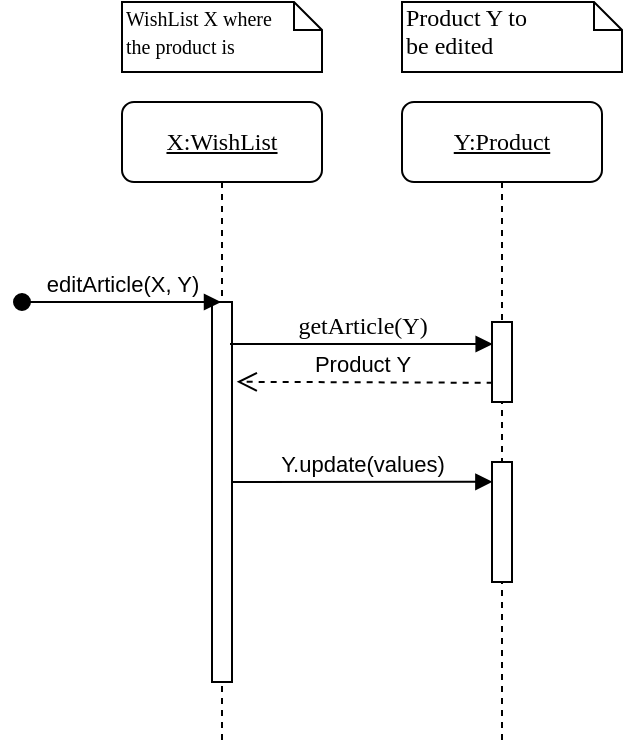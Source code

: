 <mxfile version="13.0.3" type="device"><diagram name="Page-1" id="13e1069c-82ec-6db2-03f1-153e76fe0fe0"><mxGraphModel dx="706" dy="414" grid="1" gridSize="10" guides="1" tooltips="1" connect="1" arrows="1" fold="1" page="1" pageScale="1" pageWidth="1100" pageHeight="850" background="#ffffff" math="0" shadow="0"><root><mxCell id="0"/><mxCell id="1" parent="0"/><mxCell id="7baba1c4bc27f4b0-2" value="&lt;u&gt;Y:Product&lt;/u&gt;" style="shape=umlLifeline;perimeter=lifelinePerimeter;whiteSpace=wrap;html=1;container=1;collapsible=0;recursiveResize=0;outlineConnect=0;rounded=1;shadow=0;comic=0;labelBackgroundColor=none;strokeWidth=1;fontFamily=Verdana;fontSize=12;align=center;" parent="1" vertex="1"><mxGeometry x="240" y="80" width="100" height="320" as="geometry"/></mxCell><mxCell id="7baba1c4bc27f4b0-10" value="" style="html=1;points=[];perimeter=orthogonalPerimeter;rounded=0;shadow=0;comic=0;labelBackgroundColor=none;strokeWidth=1;fontFamily=Verdana;fontSize=12;align=center;" parent="7baba1c4bc27f4b0-2" vertex="1"><mxGeometry x="45" y="110" width="10" height="40" as="geometry"/></mxCell><mxCell id="IqQX11sv8yns9VtW2G1i-1" value="" style="html=1;points=[];perimeter=orthogonalPerimeter;rounded=0;shadow=0;comic=0;labelBackgroundColor=none;strokeWidth=1;fontFamily=Verdana;fontSize=12;align=center;" parent="7baba1c4bc27f4b0-2" vertex="1"><mxGeometry x="45" y="180" width="10" height="60" as="geometry"/></mxCell><mxCell id="7baba1c4bc27f4b0-8" value="&lt;u&gt;X:WishList&lt;/u&gt;" style="shape=umlLifeline;perimeter=lifelinePerimeter;whiteSpace=wrap;html=1;container=1;collapsible=0;recursiveResize=0;outlineConnect=0;rounded=1;shadow=0;comic=0;labelBackgroundColor=none;strokeWidth=1;fontFamily=Verdana;fontSize=12;align=center;" parent="1" vertex="1"><mxGeometry x="100" y="80" width="100" height="320" as="geometry"/></mxCell><mxCell id="7baba1c4bc27f4b0-9" value="" style="html=1;points=[];perimeter=orthogonalPerimeter;rounded=0;shadow=0;comic=0;labelBackgroundColor=none;strokeWidth=1;fontFamily=Verdana;fontSize=12;align=center;" parent="7baba1c4bc27f4b0-8" vertex="1"><mxGeometry x="45" y="100" width="10" height="190" as="geometry"/></mxCell><mxCell id="7baba1c4bc27f4b0-14" value="getArticle(Y)" style="html=1;verticalAlign=bottom;endArrow=block;labelBackgroundColor=none;fontFamily=Verdana;fontSize=12;edgeStyle=elbowEdgeStyle;elbow=vertical;entryX=0.033;entryY=0.274;entryDx=0;entryDy=0;entryPerimeter=0;" parent="1" edge="1" target="7baba1c4bc27f4b0-10"><mxGeometry relative="1" as="geometry"><mxPoint x="154" y="201" as="sourcePoint"/><mxPoint x="280" y="201" as="targetPoint"/><Array as="points"><mxPoint x="260" y="201"/><mxPoint x="320" y="220"/></Array></mxGeometry></mxCell><mxCell id="7baba1c4bc27f4b0-40" value="&lt;span style=&quot;font-size: 10px&quot;&gt;WishList X where&amp;nbsp;&lt;/span&gt;&lt;br style=&quot;font-size: 10px&quot;&gt;&lt;span style=&quot;font-size: 10px&quot;&gt;the product is&amp;nbsp;&lt;/span&gt;" style="shape=note;whiteSpace=wrap;html=1;size=14;verticalAlign=top;align=left;spacingTop=-6;rounded=0;shadow=0;comic=0;labelBackgroundColor=none;strokeWidth=1;fontFamily=Verdana;fontSize=12" parent="1" vertex="1"><mxGeometry x="100" y="30" width="100" height="35" as="geometry"/></mxCell><mxCell id="7baba1c4bc27f4b0-41" value="&lt;span&gt;Product Y to&amp;nbsp;&lt;/span&gt;&lt;br&gt;&lt;span&gt;be edited&lt;/span&gt;" style="shape=note;whiteSpace=wrap;html=1;size=14;verticalAlign=top;align=left;spacingTop=-6;rounded=0;shadow=0;comic=0;labelBackgroundColor=none;strokeWidth=1;fontFamily=Verdana;fontSize=12" parent="1" vertex="1"><mxGeometry x="240" y="30" width="110" height="35" as="geometry"/></mxCell><mxCell id="jfXD4g-AyFmU0GcLR-id-5" value="Y.update(values)" style="html=1;verticalAlign=bottom;endArrow=block;entryX=0.019;entryY=0.165;entryDx=0;entryDy=0;entryPerimeter=0;" parent="1" edge="1" target="IqQX11sv8yns9VtW2G1i-1"><mxGeometry x="-0.002" width="80" relative="1" as="geometry"><mxPoint x="155.0" y="270" as="sourcePoint"/><mxPoint x="280" y="270" as="targetPoint"/><mxPoint as="offset"/></mxGeometry></mxCell><mxCell id="AdBqQfmSYToDSQ6eiKvp-3" value="editArticle(X, Y)" style="html=1;verticalAlign=bottom;startArrow=oval;startFill=1;endArrow=block;startSize=8;" parent="1" target="7baba1c4bc27f4b0-8" edge="1"><mxGeometry width="60" relative="1" as="geometry"><mxPoint x="50" y="180" as="sourcePoint"/><mxPoint x="130" y="180" as="targetPoint"/></mxGeometry></mxCell><mxCell id="TUw_cGgKa4oV3zx7l8wN-1" value="Product Y" style="html=1;verticalAlign=bottom;endArrow=open;dashed=1;endSize=8;exitX=0.033;exitY=0.76;exitDx=0;exitDy=0;exitPerimeter=0;entryX=1.236;entryY=0.21;entryDx=0;entryDy=0;entryPerimeter=0;" edge="1" parent="1" source="7baba1c4bc27f4b0-10" target="7baba1c4bc27f4b0-9"><mxGeometry x="0.024" relative="1" as="geometry"><mxPoint x="454.75" y="289.86" as="sourcePoint"/><mxPoint x="165" y="290" as="targetPoint"/><mxPoint as="offset"/></mxGeometry></mxCell></root></mxGraphModel></diagram></mxfile>